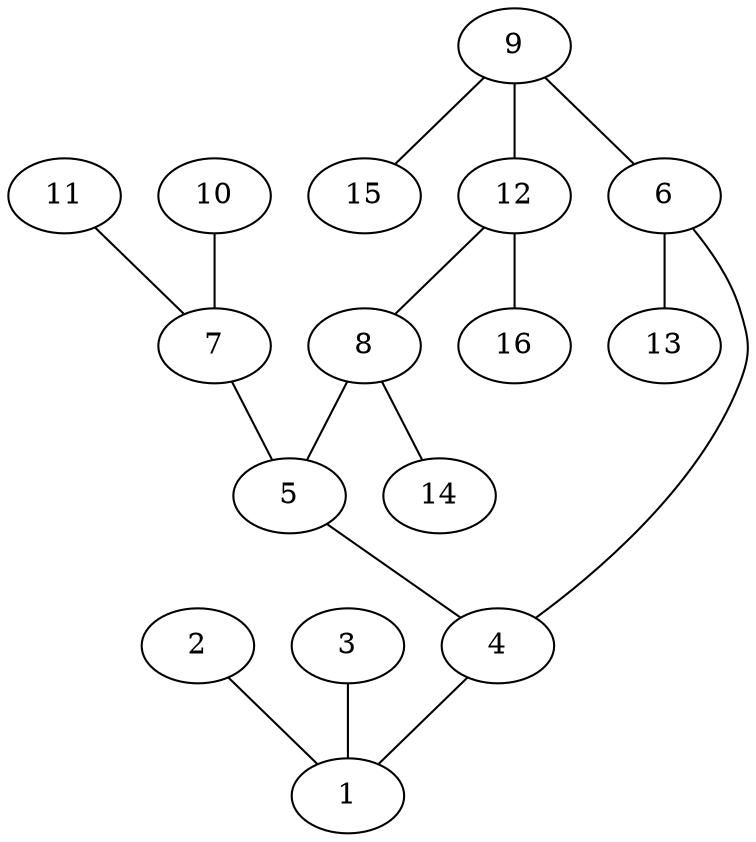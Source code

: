 graph molecule_513 {
	1	 [chem=C];
	2	 [chem=Cl];
	2 -- 1	 [valence=1];
	3	 [chem=O];
	3 -- 1	 [valence=2];
	4	 [chem=C];
	4 -- 1	 [valence=1];
	5	 [chem=C];
	5 -- 4	 [valence=2];
	6	 [chem=C];
	6 -- 4	 [valence=1];
	13	 [chem=H];
	6 -- 13	 [valence=1];
	7	 [chem=C];
	7 -- 5	 [valence=1];
	8	 [chem=C];
	8 -- 5	 [valence=1];
	14	 [chem=H];
	8 -- 14	 [valence=1];
	9	 [chem=C];
	9 -- 6	 [valence=2];
	12	 [chem=C];
	9 -- 12	 [valence=1];
	15	 [chem=H];
	9 -- 15	 [valence=1];
	10	 [chem=Cl];
	10 -- 7	 [valence=1];
	11	 [chem=O];
	11 -- 7	 [valence=2];
	12 -- 8	 [valence=2];
	16	 [chem=H];
	12 -- 16	 [valence=1];
}

